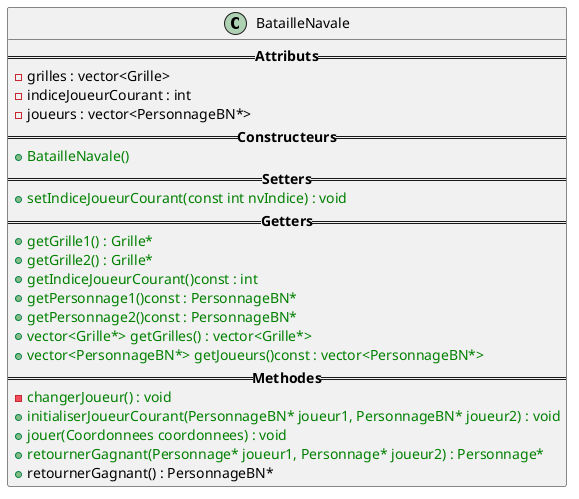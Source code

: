 @startuml
class BatailleNavale{
    ==<b>Attributs</b>==
        -grilles : vector<Grille>
        -indiceJoueurCourant : int
        -joueurs : vector<PersonnageBN*>
    ==<b>Constructeurs</b>==
        +<color:green>BatailleNavale()</color>
    ==<b>Setters</b>==
        +<color:green>setIndiceJoueurCourant(const int nvIndice) : void</color>
    ==<b>Getters</b>==
        +<color:green>getGrille1() : Grille*</color>
        +<color:green>getGrille2() : Grille*</color>
        +<color:green>getIndiceJoueurCourant()const : int</color>
        +<color:green>getPersonnage1()const : PersonnageBN*</color>
        +<color:green>getPersonnage2()const : PersonnageBN*</color>
        +<color:green>vector<Grille*> getGrilles() : vector<Grille*></color>
        +<color:green>vector<PersonnageBN*> getJoueurs()const : vector<PersonnageBN*></color>
    ==<b>Methodes</b>==
        -<color:green>changerJoueur() : void</color>
        +<color:green>initialiserJoueurCourant(PersonnageBN* joueur1, PersonnageBN* joueur2) : void</color>
        +<color:green>jouer(Coordonnees coordonnees) : void</color>
        +<color:green>retournerGagnant(Personnage* joueur1, Personnage* joueur2) : Personnage*</color>
        +retournerGagnant() : PersonnageBN*
}
@enduml
'92174ed2b2f151cbc8f0ebc365f0cfca  src/BatailleNavale.hpp
'119ae5fef89e3fa13021e9cc80d2cb77  src/BatailleNavale.cpp
